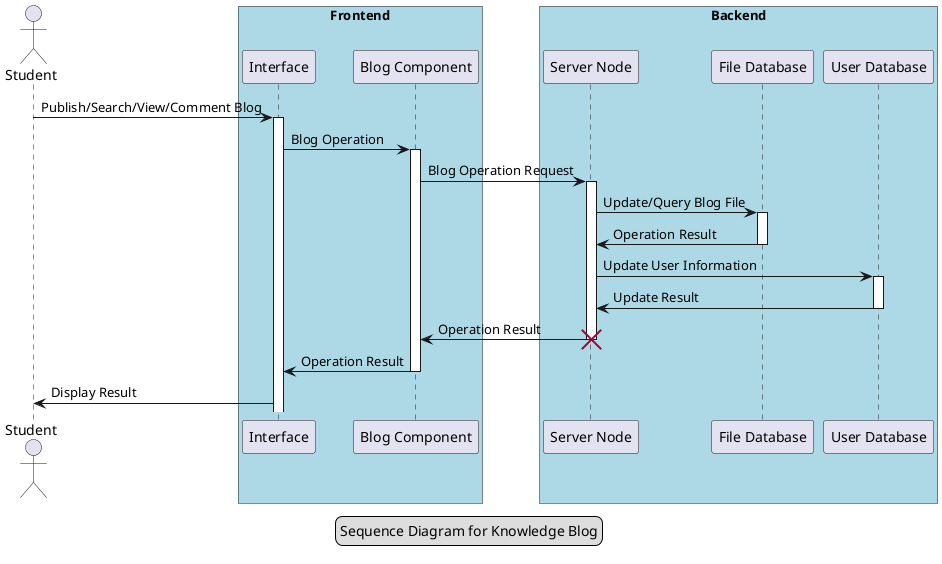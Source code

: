 ' 通过维护特定的文件服务器来保存交流社区的所有博客数据，用户发出发表博客的请求后，系统根据其请求传递给后端服务器，对相应的博客进行数据保存。用户搜索、浏览和评论博客都通过前端的对外接口进行请求，通过Https协议反馈对应的对象，对博客的评论通过对文件服务器博客数据的修改来实现。
' @startuml
' ' left to right direction
' actor student as st
' package Frontend {
'     usecase "Interface" as inter
'     usecase "Blog Component" as bc
' }
' package Backend {
'   usecase "User Database" as ud
'   usecase "File Database" as fd
'   usecase "Server Node" as sn
' }
' st --> inter: "Publish/Search/View/Comment Blog"
' inter --> bc: "Blog Operation"
' bc --> sn: "Blog Operation Request"
' sn --> ud: "Update User Information"
' sn --> fd: "Update/Query Blog File"
' fd --> sn: "Operation Result"
' sn --> bc: "Operation Result"
' bc --> inter: "Operation Result"
' inter --> st: "Display Result"
' @enduml

@startuml
' skinparam backgroundColor #EEEBDC
' skinparam handwritten true


' skinparam box {
'   backgroundColor #LightBlue
' }

' skinparam sequence {
' ArrowColor DeepSkyBlue
' ActorBorderColor DeepSkyBlue
' LifeLineBorderColor blue
' LifeLineBackgroundColor #A9DCDF

' ParticipantBorderColor DeepSkyBlue
' ParticipantBackgroundColor DodgerBlue
' ParticipantFontName Impact
' ParticipantFontSize 17
' ParticipantFontColor #A9DCDF

' ActorBackgroundColor aqua
' ActorFontColor DeepSkyBlue
' ActorFontSize 17
' ActorFontName Aapex
' }

actor Student
box "Frontend" #LightBlue
participant "Interface" as A
participant "Blog Component" as B
end box
box "Backend" #LightBlue
participant "Server Node" as C
participant "File Database" as E
participant "User Database" as D
end box


' st --> inter: "Publish/Search/View/Comment Blog"
' inter --> bc: "Blog Operation"
' bc --> sn: "Blog Operation Request"
' sn --> ud: "Update User Information"
' sn --> fd: "Update/Query Blog File"
' fd --> sn: "Operation Result"
' sn --> bc: "Operation Result"
' bc --> inter: "Operation Result"
' inter --> st: "Display Result"
Student -> A: Publish/Search/View/Comment Blog
activate A

A -> B: Blog Operation
activate B

B -> C: Blog Operation Request
activate C

C -> E: Update/Query Blog File
activate E

E -> C: Operation Result
deactivate E

C -> D: Update User Information
activate D

D -> C: Update Result
deactivate D

C -> B: Operation Result
destroy C

B -> A: Operation Result
deactivate B

A -> Student: Display Result

legend center
Sequence Diagram for Knowledge Blog
endlegend
@enduml

